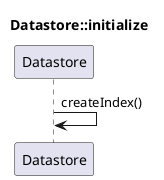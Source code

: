 Datastore
=========

@startuml
Title: Datastore::initialize

Datastore -> Datastore: createIndex()
@enduml

@startuml
Title: Datastore::createIndex

loop for each Record on Disk
	Datastore -> Disk: readRecordFromSource()
	Disk -> Datastore: return Record
	Datastore -> Index: addRecord()
	Index -> Datastore:
end
@enduml

@startuml
Title: Datastore::getRecord
alt if RecordBody is in Index
	Datastore -> Caller: return RecordBody from Index
else Record is not in Index
	Datastore -> Disk: readRecordFromSource()
	Disk -> Datastore: return Record
	Datastore -> Datastore: associate body with indexed record if it exists
	Datastore -> Caller: return RecordBody if it exists
end
@enduml

@startuml
Title: Datastore::modifyRecord

Datastore -> DRME: process()
DRME -> Datastore: return status
Datastore -> Caller: return status
@enduml

@startuml
Title: Datastore::verify

' TODO: check other things?
Database -> Disk: get actual Datastore size
Disk -> Database: Datastore size
Database -> Database: calculate expected size
alt actual Datastore size equals expected Datastore size
	Database -> Caller: return verification success
else actual Datastore size does not equal expected Datastore size
	Database -> Caller: return verification failure
end
@enduml

@startuml
Title: Datastores::mergeWith

Database -> Database: create set union of all Records in Datastore Indices
Database -> Disk: create new Datastore on disk with incremented version number
Disk -> Database: ok
loop for each Record in union
	alt if Record is not marked as deleted in TOC
		Database -> Disk: serialize Record to new Datastore
		Disk -> Database: ok
	else Record is marked as deleted in TOC
		Database -> Database: ignore Record
	end
end
@enduml

Record Modification Events
--------------------------

@startuml
Title: Datastore: Process Record Modification Event Create

Database -> Database: get new Datastore Object Id (DOI)
Database -> Database: creating Record in memory with DOI and parameterized Datastore Object Type (DOT)
Database -> Database: set Parent to parameterized Parent Node ID
@enduml

@startuml
Title: Datastore: Process Record Modification Event Delete
note over Database
	note that this sequence is recurive
end note
loop for each Child Node
	Database -> Database: delete Child Node
end
Database -> Database: delete Node (non-recursive)
alt if Parent has no Child Node
	Database -> Database: delete Parent Node
end
@enduml

@startuml
Title: Datastore: Process Record Modification Event Move

Database -> Database: remove Child Node from old Parent
Database -> Database: add Child Node to new Parent
@enduml

@startuml
Title: Datastore: Process Record Modification Event Rename
Database -> Database: set Node key to new name
@enduml

@startuml
Title: Datastore: Process Record Modification Event Set Data
Database -> Database: set Node Data to new data
@enduml